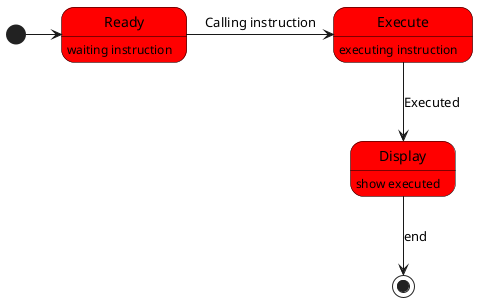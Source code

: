 @startuml execute
skinparam Shadowing false
skinparam state{
BackgroundColor red
BorderColor black
}
[*] -> Ready
Ready : waiting instruction
Ready -> Execute : Calling instruction
Execute : executing instruction
Execute --> Display : Executed
Display : show executed 
Display --> [*] : end
@enduml